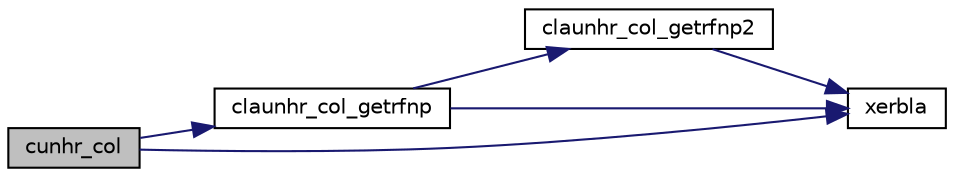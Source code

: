 digraph "cunhr_col"
{
 // LATEX_PDF_SIZE
  edge [fontname="Helvetica",fontsize="10",labelfontname="Helvetica",labelfontsize="10"];
  node [fontname="Helvetica",fontsize="10",shape=record];
  rankdir="LR";
  Node1 [label="cunhr_col",height=0.2,width=0.4,color="black", fillcolor="grey75", style="filled", fontcolor="black",tooltip="CUNHR_COL"];
  Node1 -> Node2 [color="midnightblue",fontsize="10",style="solid",fontname="Helvetica"];
  Node2 [label="claunhr_col_getrfnp",height=0.2,width=0.4,color="black", fillcolor="white", style="filled",URL="$claunhr__col__getrfnp_8f.html#a80c873aadb8cf4a21bca1277b8366847",tooltip="CLAUNHR_COL_GETRFNP"];
  Node2 -> Node3 [color="midnightblue",fontsize="10",style="solid",fontname="Helvetica"];
  Node3 [label="claunhr_col_getrfnp2",height=0.2,width=0.4,color="black", fillcolor="white", style="filled",URL="$claunhr__col__getrfnp2_8f.html#a20afa3000831b501ad117a555a4abdda",tooltip="CLAUNHR_COL_GETRFNP2"];
  Node3 -> Node4 [color="midnightblue",fontsize="10",style="solid",fontname="Helvetica"];
  Node4 [label="xerbla",height=0.2,width=0.4,color="black", fillcolor="white", style="filled",URL="$xerbla_8f.html#a377ee61015baf8dea7770b3a404b1c07",tooltip="XERBLA"];
  Node2 -> Node4 [color="midnightblue",fontsize="10",style="solid",fontname="Helvetica"];
  Node1 -> Node4 [color="midnightblue",fontsize="10",style="solid",fontname="Helvetica"];
}
